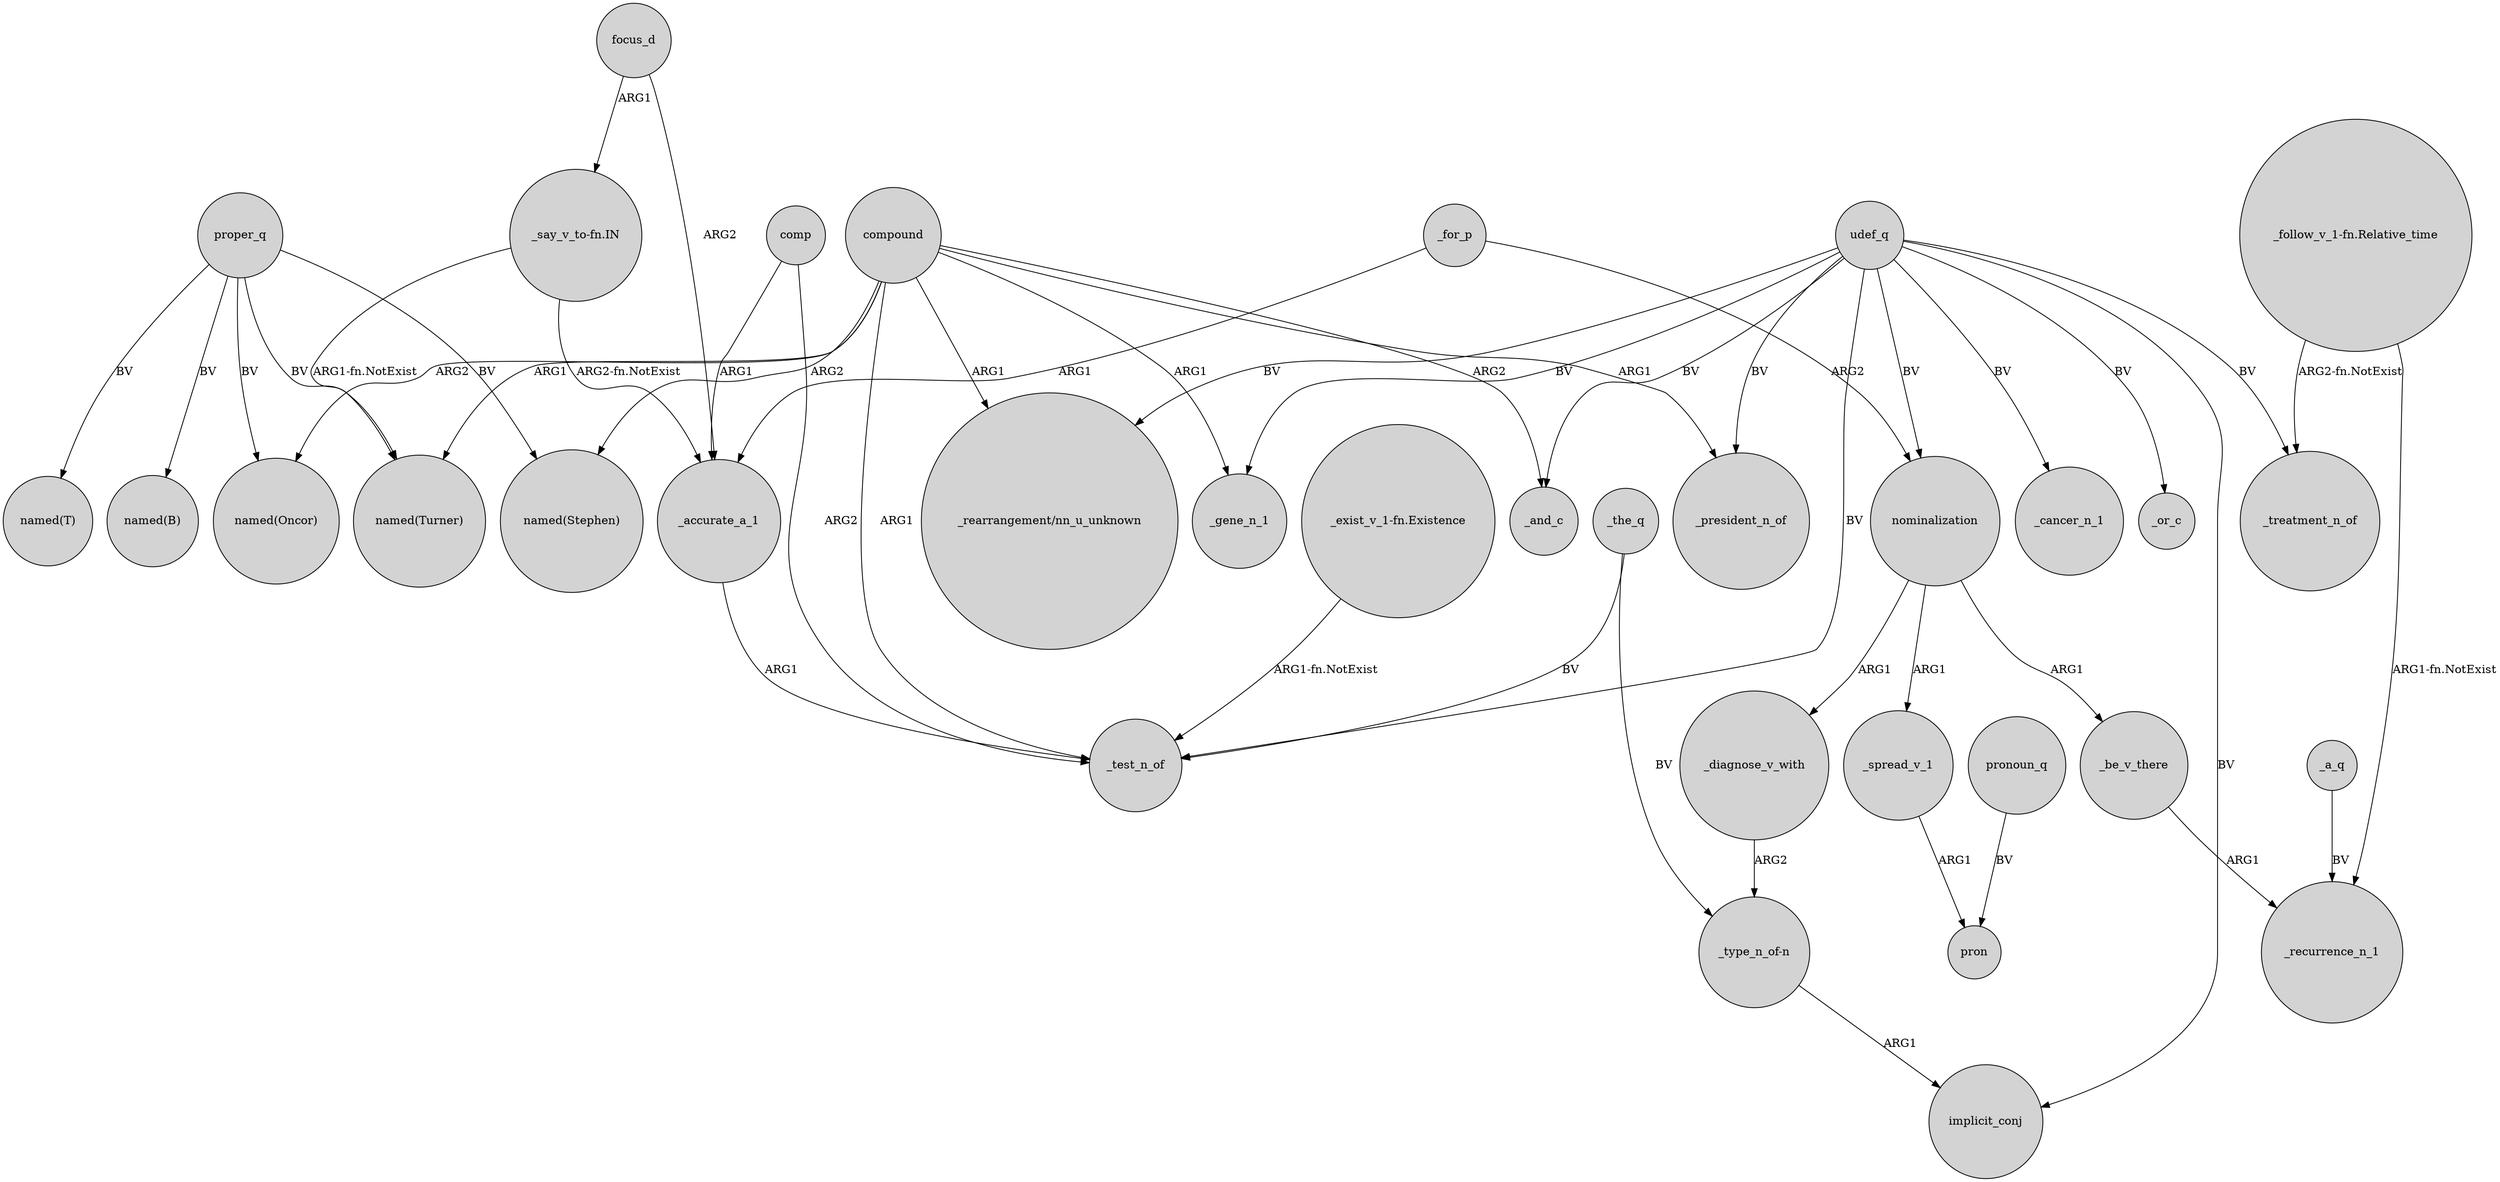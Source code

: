 digraph {
	node [shape=circle style=filled]
	"_say_v_to-fn.IN" -> "named(Turner)" [label="ARG1-fn.NotExist"]
	_the_q -> _test_n_of [label=BV]
	udef_q -> _cancer_n_1 [label=BV]
	nominalization -> _spread_v_1 [label=ARG1]
	_spread_v_1 -> pron [label=ARG1]
	_for_p -> _accurate_a_1 [label=ARG1]
	proper_q -> "named(Turner)" [label=BV]
	"_follow_v_1-fn.Relative_time" -> _treatment_n_of [label="ARG2-fn.NotExist"]
	udef_q -> "_rearrangement/nn_u_unknown" [label=BV]
	compound -> "_rearrangement/nn_u_unknown" [label=ARG1]
	focus_d -> _accurate_a_1 [label=ARG2]
	proper_q -> "named(T)" [label=BV]
	_for_p -> nominalization [label=ARG2]
	compound -> "named(Turner)" [label=ARG1]
	udef_q -> _test_n_of [label=BV]
	comp -> _test_n_of [label=ARG2]
	nominalization -> _diagnose_v_with [label=ARG1]
	"_type_n_of-n" -> implicit_conj [label=ARG1]
	proper_q -> "named(B)" [label=BV]
	proper_q -> "named(Oncor)" [label=BV]
	udef_q -> _or_c [label=BV]
	udef_q -> implicit_conj [label=BV]
	comp -> _accurate_a_1 [label=ARG1]
	nominalization -> _be_v_there [label=ARG1]
	udef_q -> _gene_n_1 [label=BV]
	_be_v_there -> _recurrence_n_1 [label=ARG1]
	_diagnose_v_with -> "_type_n_of-n" [label=ARG2]
	compound -> "named(Oncor)" [label=ARG2]
	pronoun_q -> pron [label=BV]
	_the_q -> "_type_n_of-n" [label=BV]
	compound -> _and_c [label=ARG2]
	_accurate_a_1 -> _test_n_of [label=ARG1]
	compound -> _president_n_of [label=ARG1]
	udef_q -> _president_n_of [label=BV]
	_a_q -> _recurrence_n_1 [label=BV]
	udef_q -> nominalization [label=BV]
	udef_q -> _treatment_n_of [label=BV]
	compound -> _test_n_of [label=ARG1]
	"_say_v_to-fn.IN" -> _accurate_a_1 [label="ARG2-fn.NotExist"]
	compound -> _gene_n_1 [label=ARG1]
	"_exist_v_1-fn.Existence" -> _test_n_of [label="ARG1-fn.NotExist"]
	udef_q -> _and_c [label=BV]
	"_follow_v_1-fn.Relative_time" -> _recurrence_n_1 [label="ARG1-fn.NotExist"]
	proper_q -> "named(Stephen)" [label=BV]
	focus_d -> "_say_v_to-fn.IN" [label=ARG1]
	compound -> "named(Stephen)" [label=ARG2]
}
